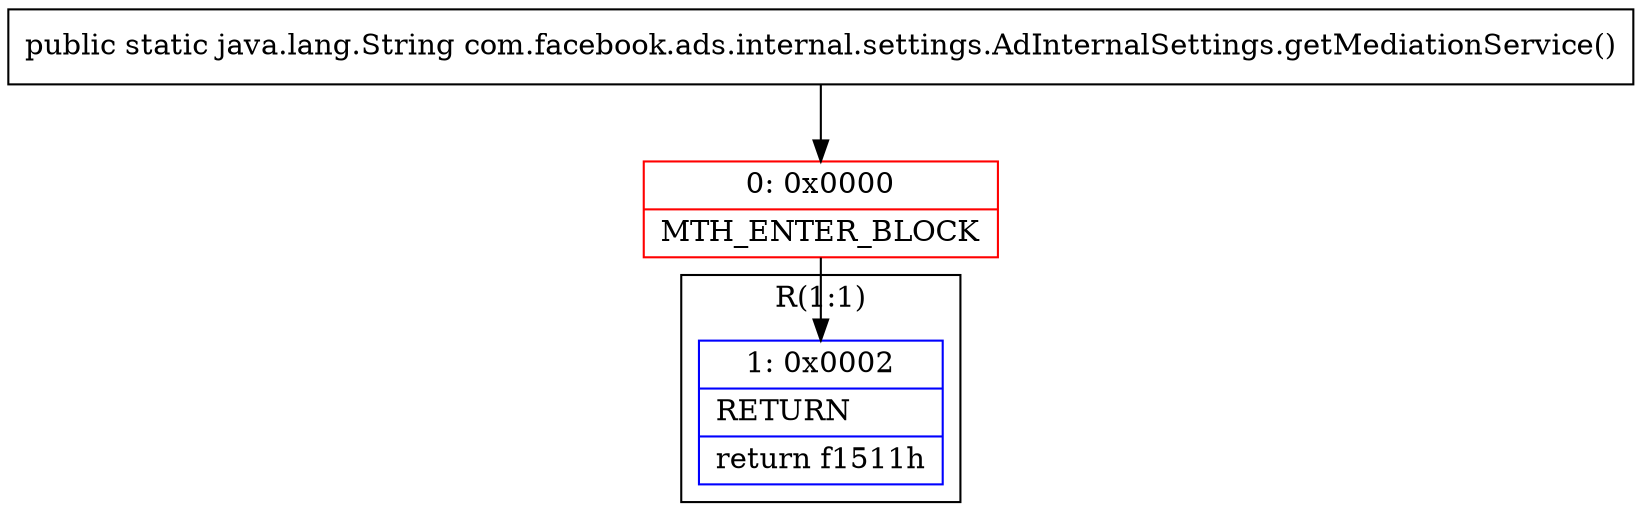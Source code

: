digraph "CFG forcom.facebook.ads.internal.settings.AdInternalSettings.getMediationService()Ljava\/lang\/String;" {
subgraph cluster_Region_1309117501 {
label = "R(1:1)";
node [shape=record,color=blue];
Node_1 [shape=record,label="{1\:\ 0x0002|RETURN\l|return f1511h\l}"];
}
Node_0 [shape=record,color=red,label="{0\:\ 0x0000|MTH_ENTER_BLOCK\l}"];
MethodNode[shape=record,label="{public static java.lang.String com.facebook.ads.internal.settings.AdInternalSettings.getMediationService() }"];
MethodNode -> Node_0;
Node_0 -> Node_1;
}

